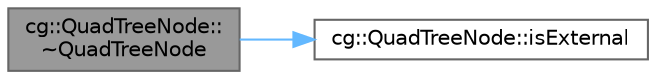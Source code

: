 digraph "cg::QuadTreeNode::~QuadTreeNode"
{
 // LATEX_PDF_SIZE
  bgcolor="transparent";
  edge [fontname=Helvetica,fontsize=10,labelfontname=Helvetica,labelfontsize=10];
  node [fontname=Helvetica,fontsize=10,shape=box,height=0.2,width=0.4];
  rankdir="LR";
  Node1 [id="Node000001",label="cg::QuadTreeNode::\l~QuadTreeNode",height=0.2,width=0.4,color="gray40", fillcolor="grey60", style="filled", fontcolor="black",tooltip=" "];
  Node1 -> Node2 [id="edge1_Node000001_Node000002",color="steelblue1",style="solid",tooltip=" "];
  Node2 [id="Node000002",label="cg::QuadTreeNode::isExternal",height=0.2,width=0.4,color="grey40", fillcolor="white", style="filled",URL="$classcg_1_1_quad_tree_node.html#a8c6f0a717701e2039affe80ddb729dc5",tooltip=" "];
}
